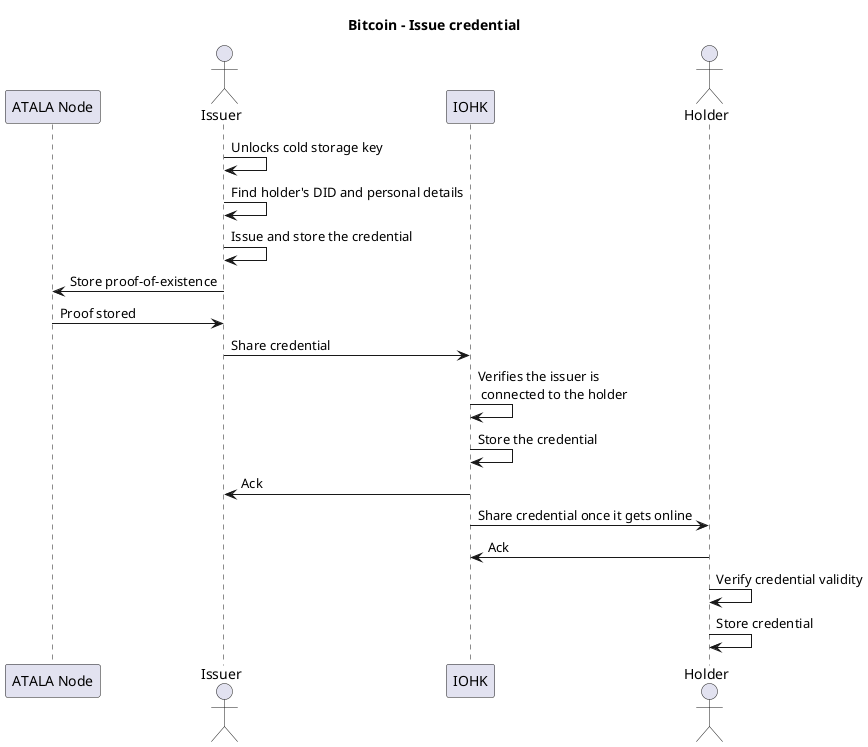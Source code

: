 @startuml
title Bitcoin - Issue credential

participant "ATALA Node" as AtalaNode
actor Issuer
participant IOHK
actor Holder

Issuer -> Issuer : Unlocks cold storage key
Issuer -> Issuer : Find holder's DID and personal details
Issuer -> Issuer : Issue and store the credential
Issuer -> AtalaNode : Store proof-of-existence
AtalaNode -> Issuer : Proof stored
Issuer -> IOHK : Share credential
IOHK -> IOHK : Verifies the issuer is\n connected to the holder
IOHK -> IOHK : Store the credential
IOHK -> Issuer : Ack
IOHK -> Holder : Share credential once it gets online
Holder -> IOHK : Ack
Holder -> Holder : Verify credential validity
Holder -> Holder : Store credential
@enduml